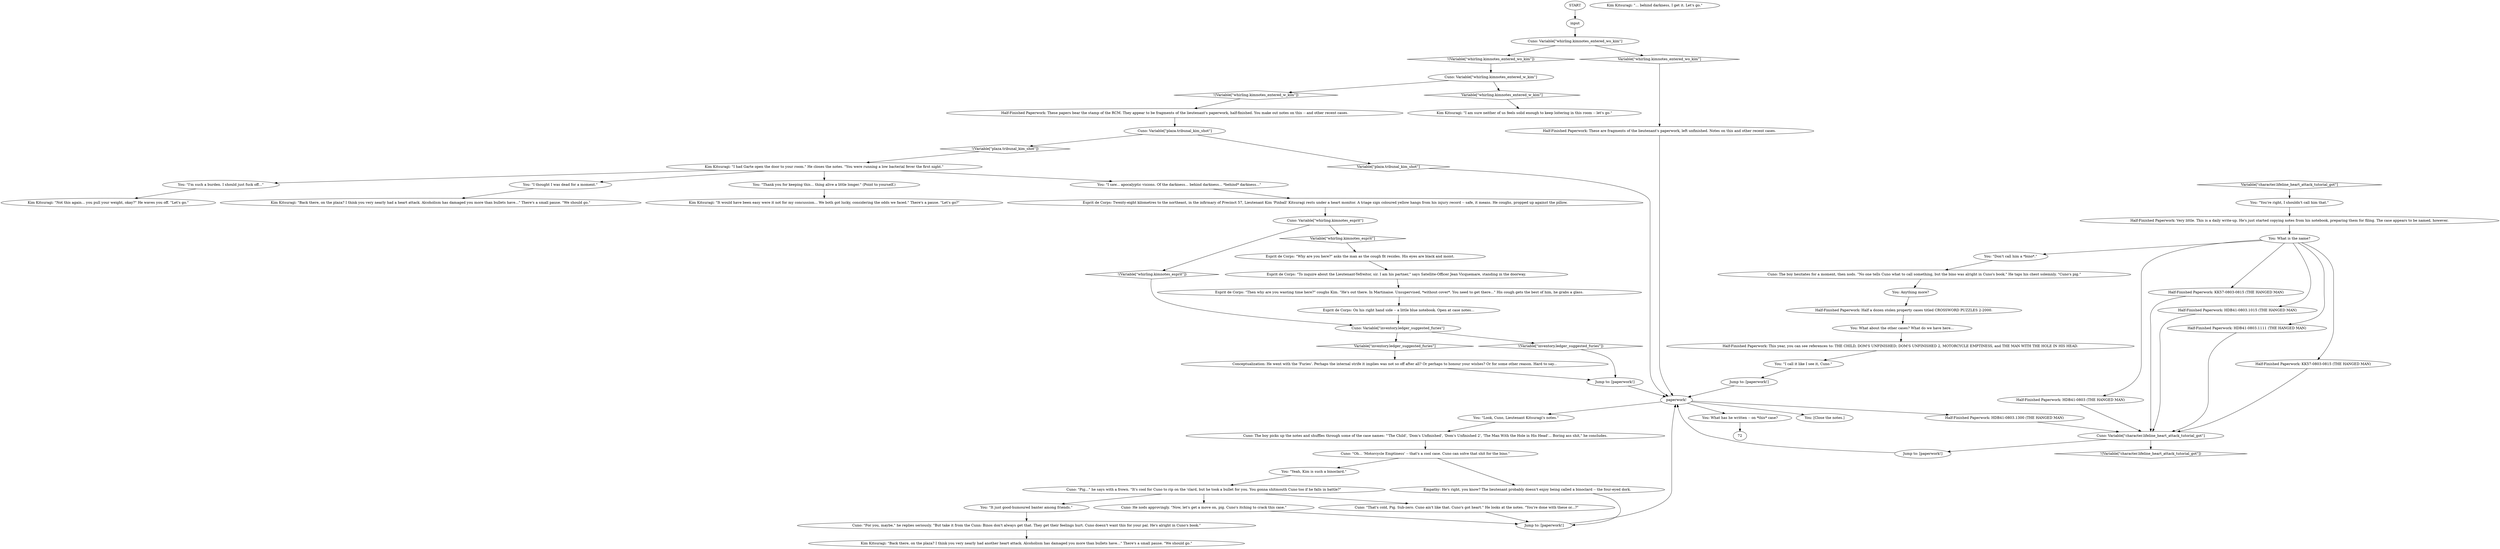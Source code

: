 # WHIRLING F2 / KIM PAPERWORK
# checking out some of kim's official paperwork on his room desk
# ==================================================
digraph G {
	  0 [label="START"];
	  1 [label="input"];
	  2 [label="Conceptualization: He went with the 'Furies'. Perhaps the internal strife it implies was not so off after all? Or perhaps to honour your wishes? Or for some other reason. Hard to say..."];
	  3 [label="Cuno: The boy picks up the notes and shuffles through some of the case names: \"'The Child', 'Dom's Unfinished', 'Dom's Unfinished 2', 'The Man With the Hole in His Head'... Boring ass shit,\" he concludes."];
	  4 [label="You: \"Yeah, Kim is such a binoclard.\""];
	  5 [label="Kim Kitsuragi: \"I had Garte open the door to your room.\" He closes the notes. \"You were running a low bacterial fever the first night.\""];
	  6 [label="Jump to: [paperwork!]"];
	  7 [label="Half-Finished Paperwork: These are fragments of the lieutenant's paperwork, left unfinished. Notes on this and other recent cases."];
	  8 [label="Esprit de Corps: \"To inquire about the Lieutenant-Yefreitor, sir. I am his partner,\" says Satellite-Officer Jean Vicquemare, standing in the doorway."];
	  9 [label="Cuno: \"Pig...\" he says with a frown. \"It's cool for Cuno to rip on the 'clard, but he took a bullet for you. You gonna shitmouth Cuno too if he falls in battle?\""];
	  10 [label="Cuno: Variable[\"whirling.kimnotes_entered_wo_kim\"]"];
	  11 [label="Variable[\"whirling.kimnotes_entered_wo_kim\"]", shape=diamond];
	  12 [label="!(Variable[\"whirling.kimnotes_entered_wo_kim\"])", shape=diamond];
	  13 [label="Cuno: Variable[\"whirling.kimnotes_entered_w_kim\"]"];
	  14 [label="Variable[\"whirling.kimnotes_entered_w_kim\"]", shape=diamond];
	  15 [label="!(Variable[\"whirling.kimnotes_entered_w_kim\"])", shape=diamond];
	  16 [label="Cuno: Variable[\"inventory.ledger_suggested_furies\"]"];
	  17 [label="Variable[\"inventory.ledger_suggested_furies\"]", shape=diamond];
	  18 [label="!(Variable[\"inventory.ledger_suggested_furies\"])", shape=diamond];
	  19 [label="You: \"Thank you for keeping this... thing alive a little longer.\" (Point to yourself.)"];
	  20 [label="You: What is the name?"];
	  21 [label="Half-Finished Paperwork: HDB41-0803 (THE HANGED MAN)"];
	  22 [label="Half-Finished Paperwork: KK57-0803-0815 (THE HANGED MAN)"];
	  23 [label="Kim Kitsuragi: \"I am sure neither of us feels solid enough to keep loitering in this room -- let's go.\""];
	  24 [label="Esprit de Corps: \"Why are you here?\" asks the man as the cough fit resides. His eyes are black and moist."];
	  25 [label="Cuno: The boy hesitates for a moment, then nods. \"No one tells Cuno what to call something, but the bino was alright in Cuno's book.\" He taps his chest solemnly. \"Cuno's pig.\""];
	  26 [label="You: \"I saw... apocalyptic visions. Of the darkness... behind darkness... *behind* darkness...\""];
	  27 [label="Cuno: Variable[\"whirling.kimnotes_esprit\"]"];
	  28 [label="Variable[\"whirling.kimnotes_esprit\"]", shape=diamond];
	  29 [label="!(Variable[\"whirling.kimnotes_esprit\"])", shape=diamond];
	  30 [label="You: \"Look, Cuno, Lieutenant Kitsuragi's notes.\""];
	  31 [label="Cuno: \"For you, maybe,\" he replies seriously. \"But take it from the Cunn: Binos don't always get that. They get their feelings hurt. Cuno doesn't want this for your pal. He's alright in Cuno's book.\""];
	  32 [label="Jump to: [paperwork!]"];
	  33 [label="You: \"I'm such a burden. I should just fuck off...\""];
	  34 [label="Half-Finished Paperwork: HDB41-0803.1015 (THE HANGED MAN)"];
	  35 [label="Half-Finished Paperwork: This year, you can see references to: THE CHILD, DOM'S UNFINISHED; DOM'S UNFINISHED 2, MOTORCYCLE EMPTINESS, and THE MAN WITH THE HOLE IN HIS HEAD."];
	  36 [label="Kim Kitsuragi: \"Not this again... you pull your weight, okay?\" He waves you off. \"Let's go.\""];
	  37 [label="Kim Kitsuragi: \"It would have been easy were it not for my concussion... We both got lucky, considering the odds we faced.\" There's a pause. \"Let's go?\""];
	  38 [label="Cuno: \"Oh... 'Motorcycle Emptiness' -- that's a cool case. Cuno can solve that shit for the bino.\""];
	  39 [label="Cuno: Variable[\"plaza.tribunal_kim_shot\"]"];
	  40 [label="Variable[\"plaza.tribunal_kim_shot\"]", shape=diamond];
	  41 [label="!(Variable[\"plaza.tribunal_kim_shot\"])", shape=diamond];
	  42 [label="You: \"I thought I was dead for a moment.\""];
	  43 [label="You: What has he written -- on *this* case?"];
	  44 [label="Half-Finished Paperwork: HDB41-0803.1111 (THE HANGED MAN)"];
	  45 [label="Esprit de Corps: On his right hand side -- a little blue notebook. Open at case notes..."];
	  46 [label="You: \"It just good-humoured banter among friends.\""];
	  47 [label="Half-Finished Paperwork: These papers bear the stamp of the RCM. They appear to be fragments of the lieutenant's paperwork, half-finished. You make out notes on this -- and other recent cases."];
	  48 [label="Half-Finished Paperwork: Half a dozen stolen property cases titled CROSSWORD PUZZLES 2-2000."];
	  49 [label="Kim Kitsuragi: \"Back there, on the plaza? I think you very nearly had a heart attack. Alcoholism has damaged you more than bullets have...\" There's a small pause. \"We should go.\""];
	  50 [label="Esprit de Corps: \"Then why are you wasting time here?\" coughs Kim. \"He's out there. In Martinaise. Unsupervised, *without cover*. You need to get there...\" His cough gets the best of him, he grabs a glass."];
	  51 [label="paperwork!"];
	  52 [label="Kim Kitsuragi: \"... behind darkness, I get it. Let's go.\""];
	  53 [label="Esprit de Corps: Twenty-eight kilometres to the northeast, in the infirmary of Precinct 57, Lieutenant Kim 'Pinball' Kitsuragi rests under a heart monitor. A triage sign coloured yellow hangs from his injury record -- safe, it means. He coughs, propped up against the pillow."];
	  54 [label="Cuno: Variable[\"character.lifeline_heart_attack_tutorial_got\"]"];
	  55 [label="Variable[\"character.lifeline_heart_attack_tutorial_got\"]", shape=diamond];
	  56 [label="!(Variable[\"character.lifeline_heart_attack_tutorial_got\"])", shape=diamond];
	  57 [label="Jump to: [paperwork!]"];
	  58 [label="You: What about the other cases? What do we have here..."];
	  59 [label="You: [Close the notes.]"];
	  60 [label="Half-Finished Paperwork: HDB41-0803.1300 (THE HANGED MAN)"];
	  61 [label="Half-Finished Paperwork: KK57-0803-0815 (THE HANGED MAN)"];
	  62 [label="You: \"Don't call him a *bino*.\""];
	  63 [label="Empathy: He's right, you know? The lieutenant probably doesn't enjoy being called a binoclard -- the four-eyed dork."];
	  64 [label="Kim Kitsuragi: \"Back there, on the plaza? I think you very nearly had another heart attack. Alcoholism has damaged you more than bullets have...\" There's a small pause. \"We should go.\""];
	  65 [label="You: \"You're right, I shouldn't call him that.\""];
	  66 [label="Cuno: \"That's cold, Pig. Sub-zero. Cuno ain't like that. Cuno's got heart.\" He looks at the notes. \"You're done with these or...?\""];
	  67 [label="Jump to: [paperwork!]"];
	  68 [label="You: Anything more?"];
	  69 [label="You: \"I call it like I see it, Cuno.\""];
	  70 [label="Cuno: He nods approvingly. \"Now, let's get a move on, pig. Cuno's itching to crack this case.\""];
	  71 [label="Half-Finished Paperwork: Very little. This is a daily write-up. He's just started copying notes from his notebook, preparing them for filing. The case appears to be named, however."];
	  0 -> 1
	  1 -> 10
	  2 -> 6
	  3 -> 38
	  4 -> 9
	  5 -> 33
	  5 -> 26
	  5 -> 19
	  5 -> 42
	  6 -> 51
	  7 -> 51
	  8 -> 50
	  9 -> 70
	  9 -> 66
	  9 -> 46
	  10 -> 11
	  10 -> 12
	  11 -> 7
	  12 -> 13
	  13 -> 14
	  13 -> 15
	  14 -> 23
	  15 -> 47
	  16 -> 17
	  16 -> 18
	  17 -> 2
	  18 -> 6
	  19 -> 37
	  20 -> 34
	  20 -> 44
	  20 -> 21
	  20 -> 22
	  20 -> 61
	  20 -> 62
	  21 -> 54
	  22 -> 54
	  24 -> 8
	  25 -> 68
	  26 -> 53
	  27 -> 28
	  27 -> 29
	  28 -> 24
	  29 -> 16
	  30 -> 3
	  31 -> 64
	  32 -> 51
	  33 -> 36
	  34 -> 54
	  35 -> 69
	  38 -> 4
	  38 -> 63
	  39 -> 40
	  39 -> 41
	  40 -> 51
	  41 -> 5
	  42 -> 49
	  43 -> 72
	  44 -> 54
	  45 -> 16
	  46 -> 31
	  47 -> 39
	  48 -> 58
	  50 -> 45
	  51 -> 59
	  51 -> 43
	  51 -> 60
	  51 -> 30
	  53 -> 27
	  54 -> 56
	  54 -> 57
	  55 -> 65
	  57 -> 51
	  58 -> 35
	  60 -> 54
	  61 -> 54
	  62 -> 25
	  63 -> 32
	  65 -> 71
	  66 -> 32
	  67 -> 51
	  68 -> 48
	  69 -> 67
	  70 -> 32
	  71 -> 20
}

